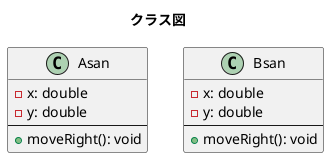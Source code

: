 @startuml class_diagram

title クラス図
skinparam noteBackgroundColor #ffffe0

class "Asan" as Asan {
  - x: double
  - y: double
  --
  + moveRight(): void
}

class "Bsan" as Bsan {
  - x: double
  - y: double
  --
  + moveRight(): void
}

@enduml
